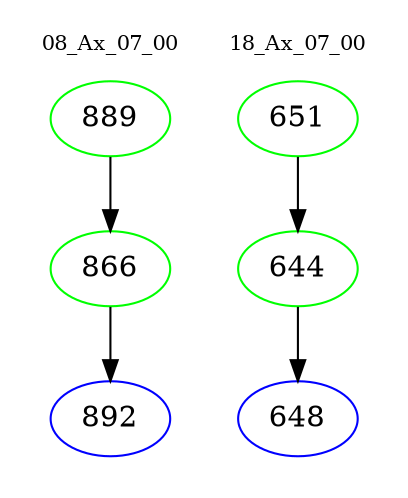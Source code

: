 digraph{
subgraph cluster_0 {
color = white
label = "08_Ax_07_00";
fontsize=10;
T0_889 [label="889", color="green"]
T0_889 -> T0_866 [color="black"]
T0_866 [label="866", color="green"]
T0_866 -> T0_892 [color="black"]
T0_892 [label="892", color="blue"]
}
subgraph cluster_1 {
color = white
label = "18_Ax_07_00";
fontsize=10;
T1_651 [label="651", color="green"]
T1_651 -> T1_644 [color="black"]
T1_644 [label="644", color="green"]
T1_644 -> T1_648 [color="black"]
T1_648 [label="648", color="blue"]
}
}
